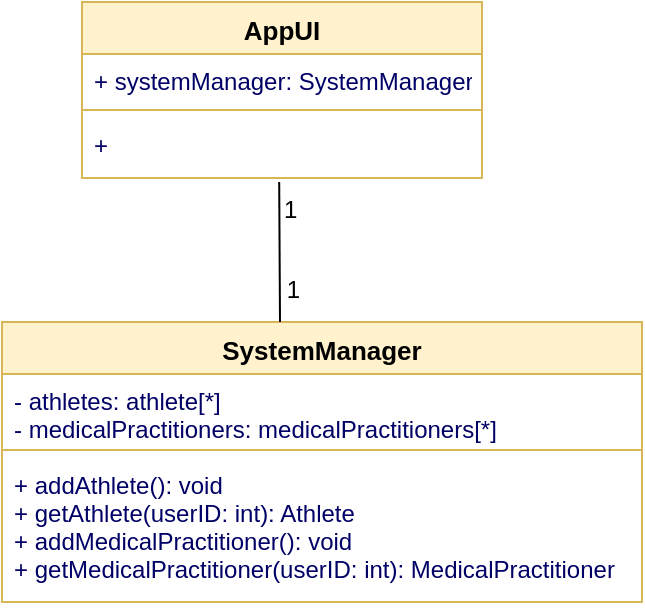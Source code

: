 <mxfile>
    <diagram id="e50d5a8b-f89a-59a1-6115-5f8c8060d788" name="Page-1">
        <mxGraphModel dx="1299" dy="555" grid="1" gridSize="10" guides="1" tooltips="1" connect="1" arrows="1" fold="1" page="1" pageScale="1" pageWidth="1169" pageHeight="827" math="0" shadow="0">
            <root>
                <mxCell id="0"/>
                <mxCell id="1" parent="0"/>
                <mxCell id="41fe28ffb9dbdb2c-22" value="AppUI" style="swimlane;fontStyle=1;align=center;verticalAlign=top;childLayout=stackLayout;horizontal=1;startSize=26;horizontalStack=0;resizeParent=1;resizeParentMax=0;resizeLast=0;collapsible=1;marginBottom=0;swimlaneFillColor=#ffffff;strokeColor=#d6b656;strokeWidth=1;fillColor=#fff2cc;fontSize=13;" parent="1" vertex="1">
                    <mxGeometry x="360" y="80" width="200" height="88" as="geometry"/>
                </mxCell>
                <mxCell id="41fe28ffb9dbdb2c-23" value="+ systemManager: SystemManager" style="text;strokeColor=none;fillColor=none;align=left;verticalAlign=top;spacingLeft=4;spacingRight=4;overflow=hidden;rotatable=0;points=[[0,0.5],[1,0.5]];portConstraint=eastwest;fontColor=#000066;" parent="41fe28ffb9dbdb2c-22" vertex="1">
                    <mxGeometry y="26" width="200" height="24" as="geometry"/>
                </mxCell>
                <mxCell id="41fe28ffb9dbdb2c-24" value="" style="line;strokeWidth=1;fillColor=#fff2cc;align=left;verticalAlign=middle;spacingTop=-1;spacingLeft=3;spacingRight=3;rotatable=0;labelPosition=right;points=[];portConstraint=eastwest;strokeColor=#d6b656;" parent="41fe28ffb9dbdb2c-22" vertex="1">
                    <mxGeometry y="50" width="200" height="8" as="geometry"/>
                </mxCell>
                <mxCell id="41fe28ffb9dbdb2c-25" value="+ " style="text;strokeColor=none;fillColor=none;align=left;verticalAlign=top;spacingLeft=4;spacingRight=4;overflow=hidden;rotatable=0;points=[[0,0.5],[1,0.5]];portConstraint=eastwest;fontColor=#000066;" parent="41fe28ffb9dbdb2c-22" vertex="1">
                    <mxGeometry y="58" width="200" height="30" as="geometry"/>
                </mxCell>
                <mxCell id="5" value="SystemManager" style="swimlane;fontStyle=1;align=center;verticalAlign=top;childLayout=stackLayout;horizontal=1;startSize=26;horizontalStack=0;resizeParent=1;resizeParentMax=0;resizeLast=0;collapsible=1;marginBottom=0;swimlaneFillColor=#ffffff;strokeColor=#d6b656;strokeWidth=1;fillColor=#fff2cc;fontSize=13;" vertex="1" parent="1">
                    <mxGeometry x="320" y="240" width="320" height="140" as="geometry"/>
                </mxCell>
                <mxCell id="6" value="- athletes: athlete[*]&#10;- medicalPractitioners: medicalPractitioners[*]" style="text;strokeColor=none;fillColor=none;align=left;verticalAlign=top;spacingLeft=4;spacingRight=4;overflow=hidden;rotatable=0;points=[[0,0.5],[1,0.5]];portConstraint=eastwest;fontColor=#000066;" vertex="1" parent="5">
                    <mxGeometry y="26" width="320" height="34" as="geometry"/>
                </mxCell>
                <mxCell id="7" value="" style="line;strokeWidth=1;fillColor=#fff2cc;align=left;verticalAlign=middle;spacingTop=-1;spacingLeft=3;spacingRight=3;rotatable=0;labelPosition=right;points=[];portConstraint=eastwest;strokeColor=#d6b656;" vertex="1" parent="5">
                    <mxGeometry y="60" width="320" height="8" as="geometry"/>
                </mxCell>
                <mxCell id="8" value="+ addAthlete(): void&#10;+ getAthlete(userID: int): Athlete&#10;+ addMedicalPractitioner(): void&#10;+ getMedicalPractitioner(userID: int): MedicalPractitioner" style="text;strokeColor=none;fillColor=none;align=left;verticalAlign=top;spacingLeft=4;spacingRight=4;overflow=hidden;rotatable=0;points=[[0,0.5],[1,0.5]];portConstraint=eastwest;fontColor=#000066;" vertex="1" parent="5">
                    <mxGeometry y="68" width="320" height="72" as="geometry"/>
                </mxCell>
                <mxCell id="31" value="" style="endArrow=none;html=1;rounded=0;align=center;verticalAlign=top;endFill=0;labelBackgroundColor=none;exitX=0.493;exitY=1.067;exitDx=0;exitDy=0;exitPerimeter=0;" edge="1" parent="1" source="41fe28ffb9dbdb2c-25">
                    <mxGeometry y="-10" relative="1" as="geometry">
                        <mxPoint x="420" y="160" as="sourcePoint"/>
                        <mxPoint x="459" y="240" as="targetPoint"/>
                        <mxPoint as="offset"/>
                    </mxGeometry>
                </mxCell>
                <mxCell id="32" value="" style="resizable=0;html=1;align=left;verticalAlign=bottom;labelBackgroundColor=none;" connectable="0" vertex="1" parent="31">
                    <mxGeometry x="-1" relative="1" as="geometry"/>
                </mxCell>
                <mxCell id="33" value="1" style="resizable=0;html=1;align=left;verticalAlign=top;labelBackgroundColor=none;" connectable="0" vertex="1" parent="31">
                    <mxGeometry x="-1" relative="1" as="geometry"/>
                </mxCell>
                <mxCell id="34" value="" style="resizable=0;html=1;align=right;verticalAlign=bottom;labelBackgroundColor=none;" connectable="0" vertex="1" parent="31">
                    <mxGeometry x="1" relative="1" as="geometry"/>
                </mxCell>
                <mxCell id="35" value="1" style="resizable=0;html=1;align=right;verticalAlign=top;labelBackgroundColor=none;" connectable="0" vertex="1" parent="31">
                    <mxGeometry x="1" relative="1" as="geometry">
                        <mxPoint x="10" y="-30" as="offset"/>
                    </mxGeometry>
                </mxCell>
            </root>
        </mxGraphModel>
    </diagram>
</mxfile>

